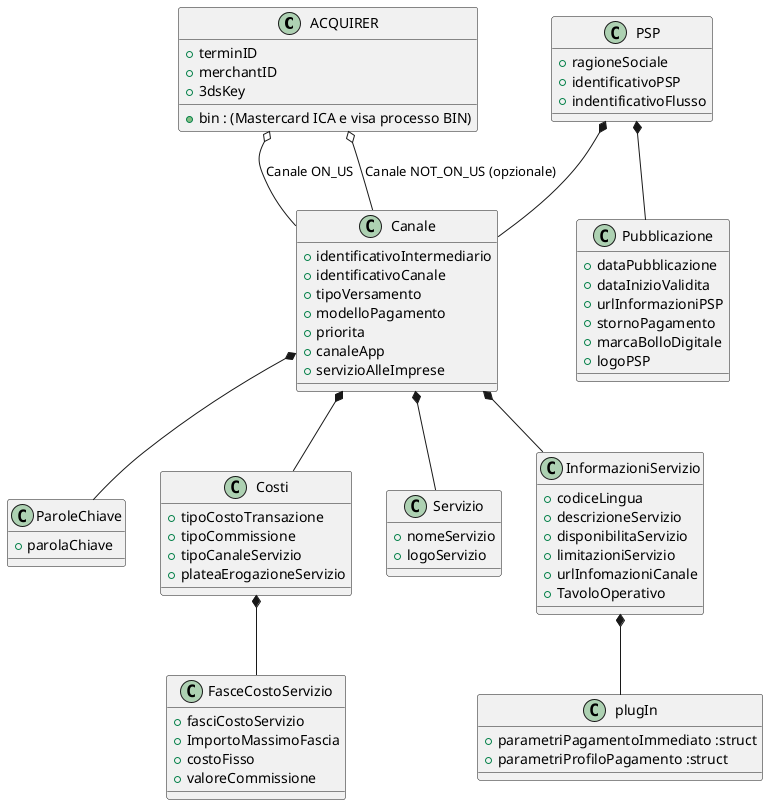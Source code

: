 @startuml





class ACQUIRER {
+terminID
+merchantID
+3dsKey
+bin : (Mastercard ICA e visa processo BIN)
}

ACQUIRER o-- Canale : Canale ON_US
ACQUIRER o-- Canale : Canale NOT_ON_US (opzionale)

class PSP {
+ragioneSociale
+identificativoPSP
+indentificativoFlusso 
}

class Pubblicazione {
+dataPubblicazione
+dataInizioValidita
+urlInformazioniPSP
+stornoPagamento
+marcaBolloDigitale
+logoPSP
}

class Canale{
+identificativoIntermediario
+identificativoCanale
+tipoVersamento
+modelloPagamento
+priorita
+canaleApp
+servizioAlleImprese
}

class ParoleChiave {
+parolaChiave
}

class Costi {
+tipoCostoTransazione
+tipoCommissione
+tipoCanaleServizio
+plateaErogazioneServizio
}

class FasceCostoServizio{
+fasciCostoServizio
+ImportoMassimoFascia
+costoFisso
+valoreCommissione
}

class Servizio{
+nomeServizio
+logoServizio
}

class InformazioniServizio {
+codiceLingua
+descrizioneServizio
+disponibilitaServizio
+limitazioniServizio
+urlInfomazioniCanale
+TavoloOperativo
}

class plugIn {
+parametriPagamentoImmediato :struct
+parametriProfiloPagamento :struct 
}



PSP *-- Pubblicazione 
PSP *-- Canale
Canale *-- InformazioniServizio
InformazioniServizio *-- plugIn
Canale *-- Servizio
Canale *-- ParoleChiave
Canale *-- Costi
Costi *-- FasceCostoServizio
@enduml
